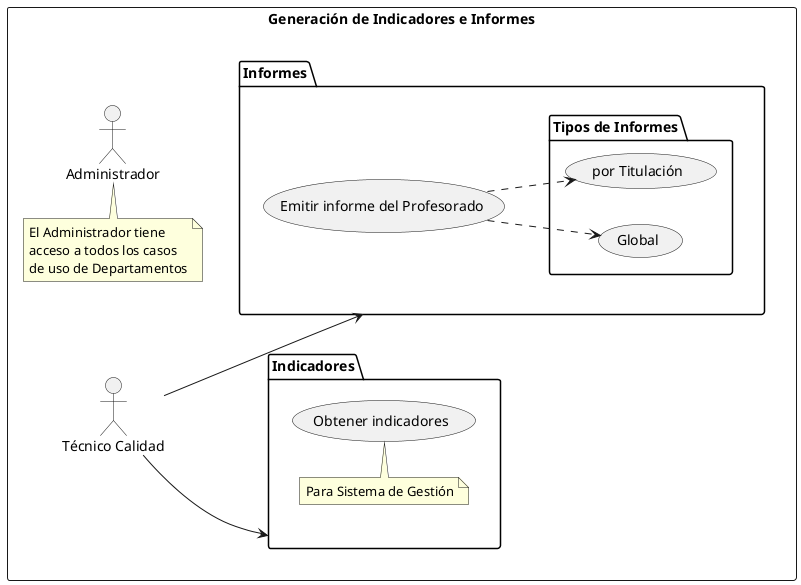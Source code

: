 @startuml
left to right direction

package "Generación de Indicadores e Informes" {
    actor "Técnico Calidad" as tec
    actor "Administrador" as admin
  
    rectangle "Generación de Indicadores e Informes" {
      package "Indicadores" as indicadores {
        usecase "Obtener indicadores"
        note top of "Obtener indicadores"
           Para Sistema de Gestión
        end note
      }
      
      package "Informes" as informes {
        usecase "Emitir informe del Profesorado" as emitirInforme
        package "Tipos de Informes" {
          usecase "por Titulación" as titulacion
          usecase "Global" as global
        }
      }
    }

    emitirInforme ..> titulacion
    emitirInforme ..> global

    tec --> indicadores
    tec --> informes

    note top of admin
      El Administrador tiene
      acceso a todos los casos
      de uso de Departamentos
    end note
}
@enduml
